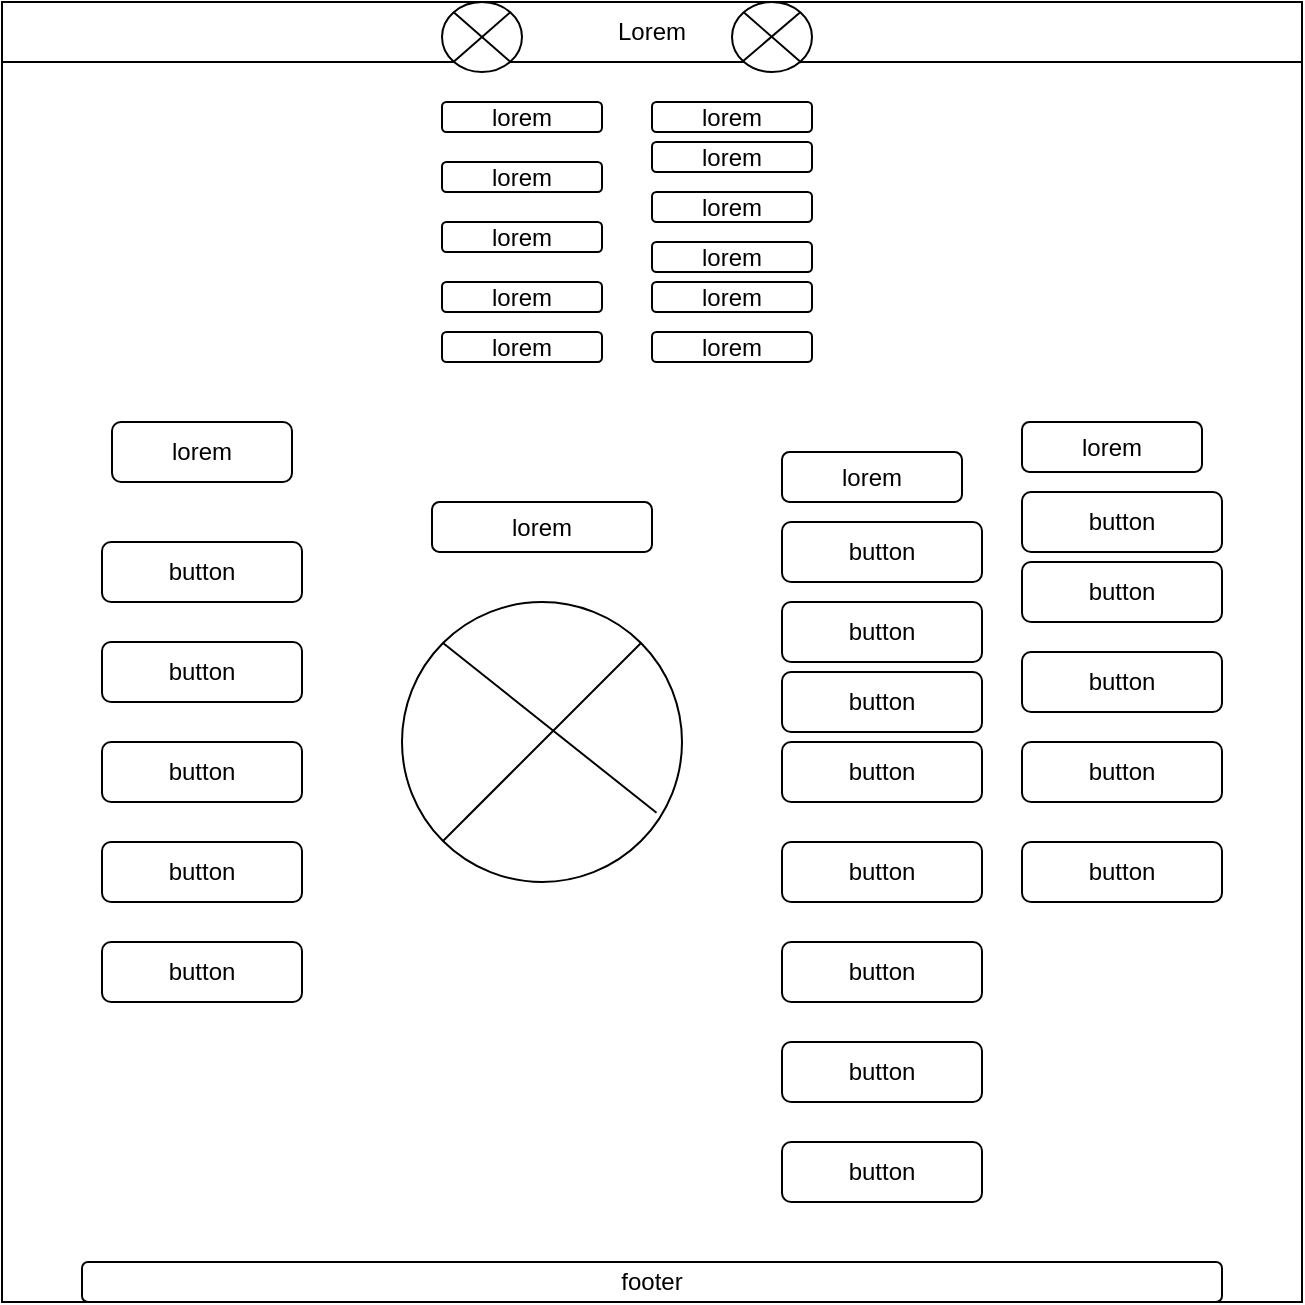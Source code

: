 <mxfile version="26.0.7">
  <diagram name="Page-1" id="p6dFnRLwR0O64pj2zMxW">
    <mxGraphModel dx="1050" dy="621" grid="1" gridSize="10" guides="1" tooltips="1" connect="1" arrows="1" fold="1" page="1" pageScale="1" pageWidth="850" pageHeight="1100" math="0" shadow="0">
      <root>
        <mxCell id="0" />
        <mxCell id="1" parent="0" />
        <mxCell id="haapXU8JdJSd_qIYxCa1-1" value="&lt;span style=&quot;color: rgba(0, 0, 0, 0); font-family: monospace; font-size: 0px; text-align: start; text-wrap: nowrap;&quot;&gt;%3CmxGraphModel%3E%3Croot%3E%3CmxCell%20id%3D%220%22%2F%3E%3CmxCell%20id%3D%221%22%20parent%3D%220%22%2F%3E%3CmxCell%20id%3D%222%22%20value%3D%22lorem%22%20style%3D%22rounded%3D1%3BwhiteSpace%3Dwrap%3Bhtml%3D1%3B%22%20vertex%3D%221%22%20parent%3D%221%22%3E%3CmxGeometry%20x%3D%22470%22%20y%3D%22300%22%20width%3D%22100%22%20height%3D%2230%22%20as%3D%22geometry%22%2F%3E%3C%2FmxCell%3E%3C%2Froot%3E%3C%2FmxGraphModel%3E&lt;/span&gt;&lt;span style=&quot;color: rgba(0, 0, 0, 0); font-family: monospace; font-size: 0px; text-align: start; text-wrap: nowrap;&quot;&gt;%3CmxGraphModel%3E%3Croot%3E%3CmxCell%20id%3D%220%22%2F%3E%3CmxCell%20id%3D%221%22%20parent%3D%220%22%2F%3E%3CmxCell%20id%3D%222%22%20value%3D%22lorem%22%20style%3D%22rounded%3D1%3BwhiteSpace%3Dwrap%3Bhtml%3D1%3B%22%20vertex%3D%221%22%20parent%3D%221%22%3E%3CmxGeometry%20x%3D%22470%22%20y%3D%22300%22%20width%3D%22100%22%20height%3D%2230%22%20as%3D%22geometry%22%2F%3E%3C%2FmxCell%3E%3C%2Froot%3E%3C%2FmxGraphModel%3E&lt;/span&gt;" style="whiteSpace=wrap;html=1;aspect=fixed;" parent="1" vertex="1">
          <mxGeometry x="70" y="40" width="650" height="650" as="geometry" />
        </mxCell>
        <mxCell id="haapXU8JdJSd_qIYxCa1-2" value="" style="ellipse;whiteSpace=wrap;html=1;aspect=fixed;" parent="1" vertex="1">
          <mxGeometry x="270" y="340" width="140" height="140" as="geometry" />
        </mxCell>
        <mxCell id="haapXU8JdJSd_qIYxCa1-3" value="footer" style="rounded=1;whiteSpace=wrap;html=1;" parent="1" vertex="1">
          <mxGeometry x="110" y="670" width="570" height="20" as="geometry" />
        </mxCell>
        <mxCell id="haapXU8JdJSd_qIYxCa1-4" value="button" style="rounded=1;whiteSpace=wrap;html=1;" parent="1" vertex="1">
          <mxGeometry x="460" y="375" width="100" height="30" as="geometry" />
        </mxCell>
        <mxCell id="haapXU8JdJSd_qIYxCa1-12" value="Lorem" style="rounded=0;whiteSpace=wrap;html=1;" parent="1" vertex="1">
          <mxGeometry x="70" y="40" width="650" height="30" as="geometry" />
        </mxCell>
        <mxCell id="OALJ4pV27kW1UMWHQgB1-1" value="button" style="rounded=1;whiteSpace=wrap;html=1;" vertex="1" parent="1">
          <mxGeometry x="460" y="340" width="100" height="30" as="geometry" />
        </mxCell>
        <mxCell id="OALJ4pV27kW1UMWHQgB1-2" value="button" style="rounded=1;whiteSpace=wrap;html=1;" vertex="1" parent="1">
          <mxGeometry x="460" y="410" width="100" height="30" as="geometry" />
        </mxCell>
        <mxCell id="OALJ4pV27kW1UMWHQgB1-3" value="button" style="rounded=1;whiteSpace=wrap;html=1;" vertex="1" parent="1">
          <mxGeometry x="460" y="460" width="100" height="30" as="geometry" />
        </mxCell>
        <mxCell id="OALJ4pV27kW1UMWHQgB1-4" value="button" style="rounded=1;whiteSpace=wrap;html=1;" vertex="1" parent="1">
          <mxGeometry x="460" y="560" width="100" height="30" as="geometry" />
        </mxCell>
        <mxCell id="OALJ4pV27kW1UMWHQgB1-5" value="button" style="rounded=1;whiteSpace=wrap;html=1;" vertex="1" parent="1">
          <mxGeometry x="460" y="610" width="100" height="30" as="geometry" />
        </mxCell>
        <mxCell id="OALJ4pV27kW1UMWHQgB1-7" value="button" style="rounded=1;whiteSpace=wrap;html=1;" vertex="1" parent="1">
          <mxGeometry x="460" y="510" width="100" height="30" as="geometry" />
        </mxCell>
        <mxCell id="OALJ4pV27kW1UMWHQgB1-8" value="button" style="rounded=1;whiteSpace=wrap;html=1;" vertex="1" parent="1">
          <mxGeometry x="460" y="300" width="100" height="30" as="geometry" />
        </mxCell>
        <mxCell id="OALJ4pV27kW1UMWHQgB1-9" value="lorem" style="rounded=1;whiteSpace=wrap;html=1;" vertex="1" parent="1">
          <mxGeometry x="460" y="265" width="90" height="25" as="geometry" />
        </mxCell>
        <mxCell id="OALJ4pV27kW1UMWHQgB1-10" style="edgeStyle=orthogonalEdgeStyle;rounded=0;orthogonalLoop=1;jettySize=auto;html=1;exitX=0.5;exitY=1;exitDx=0;exitDy=0;" edge="1" parent="1" source="haapXU8JdJSd_qIYxCa1-4" target="haapXU8JdJSd_qIYxCa1-4">
          <mxGeometry relative="1" as="geometry" />
        </mxCell>
        <mxCell id="OALJ4pV27kW1UMWHQgB1-11" value="button" style="rounded=1;whiteSpace=wrap;html=1;" vertex="1" parent="1">
          <mxGeometry x="580" y="285" width="100" height="30" as="geometry" />
        </mxCell>
        <mxCell id="OALJ4pV27kW1UMWHQgB1-12" value="button" style="rounded=1;whiteSpace=wrap;html=1;" vertex="1" parent="1">
          <mxGeometry x="580" y="320" width="100" height="30" as="geometry" />
        </mxCell>
        <mxCell id="OALJ4pV27kW1UMWHQgB1-13" value="button" style="rounded=1;whiteSpace=wrap;html=1;" vertex="1" parent="1">
          <mxGeometry x="580" y="365" width="100" height="30" as="geometry" />
        </mxCell>
        <mxCell id="OALJ4pV27kW1UMWHQgB1-14" value="button" style="rounded=1;whiteSpace=wrap;html=1;" vertex="1" parent="1">
          <mxGeometry x="580" y="410" width="100" height="30" as="geometry" />
        </mxCell>
        <mxCell id="OALJ4pV27kW1UMWHQgB1-15" value="button" style="rounded=1;whiteSpace=wrap;html=1;" vertex="1" parent="1">
          <mxGeometry x="580" y="460" width="100" height="30" as="geometry" />
        </mxCell>
        <mxCell id="OALJ4pV27kW1UMWHQgB1-17" value="lorem" style="rounded=1;whiteSpace=wrap;html=1;" vertex="1" parent="1">
          <mxGeometry x="580" y="250" width="90" height="25" as="geometry" />
        </mxCell>
        <mxCell id="OALJ4pV27kW1UMWHQgB1-18" value="button" style="rounded=1;whiteSpace=wrap;html=1;" vertex="1" parent="1">
          <mxGeometry x="120" y="310" width="100" height="30" as="geometry" />
        </mxCell>
        <mxCell id="OALJ4pV27kW1UMWHQgB1-19" value="button" style="rounded=1;whiteSpace=wrap;html=1;" vertex="1" parent="1">
          <mxGeometry x="120" y="360" width="100" height="30" as="geometry" />
        </mxCell>
        <mxCell id="OALJ4pV27kW1UMWHQgB1-20" value="button" style="rounded=1;whiteSpace=wrap;html=1;" vertex="1" parent="1">
          <mxGeometry x="120" y="410" width="100" height="30" as="geometry" />
        </mxCell>
        <mxCell id="OALJ4pV27kW1UMWHQgB1-21" value="button" style="rounded=1;whiteSpace=wrap;html=1;" vertex="1" parent="1">
          <mxGeometry x="120" y="460" width="100" height="30" as="geometry" />
        </mxCell>
        <mxCell id="OALJ4pV27kW1UMWHQgB1-22" value="button" style="rounded=1;whiteSpace=wrap;html=1;" vertex="1" parent="1">
          <mxGeometry x="120" y="510" width="100" height="30" as="geometry" />
        </mxCell>
        <mxCell id="OALJ4pV27kW1UMWHQgB1-23" value="lorem" style="rounded=1;whiteSpace=wrap;html=1;" vertex="1" parent="1">
          <mxGeometry x="125" y="250" width="90" height="30" as="geometry" />
        </mxCell>
        <mxCell id="OALJ4pV27kW1UMWHQgB1-24" value="" style="endArrow=none;html=1;rounded=0;exitX=0;exitY=1;exitDx=0;exitDy=0;entryX=1;entryY=0;entryDx=0;entryDy=0;" edge="1" parent="1" source="haapXU8JdJSd_qIYxCa1-2" target="haapXU8JdJSd_qIYxCa1-2">
          <mxGeometry width="50" height="50" relative="1" as="geometry">
            <mxPoint x="315" y="380" as="sourcePoint" />
            <mxPoint x="365" y="330" as="targetPoint" />
            <Array as="points" />
          </mxGeometry>
        </mxCell>
        <mxCell id="OALJ4pV27kW1UMWHQgB1-25" value="" style="endArrow=none;html=1;rounded=0;exitX=0;exitY=0;exitDx=0;exitDy=0;entryX=0.909;entryY=0.753;entryDx=0;entryDy=0;entryPerimeter=0;" edge="1" parent="1" source="haapXU8JdJSd_qIYxCa1-2" target="haapXU8JdJSd_qIYxCa1-2">
          <mxGeometry width="50" height="50" relative="1" as="geometry">
            <mxPoint x="280" y="394" as="sourcePoint" />
            <mxPoint x="378" y="296" as="targetPoint" />
            <Array as="points" />
          </mxGeometry>
        </mxCell>
        <mxCell id="OALJ4pV27kW1UMWHQgB1-26" value="lorem" style="rounded=1;whiteSpace=wrap;html=1;" vertex="1" parent="1">
          <mxGeometry x="285" y="290" width="110" height="25" as="geometry" />
        </mxCell>
        <mxCell id="OALJ4pV27kW1UMWHQgB1-28" value="lorem" style="rounded=1;whiteSpace=wrap;html=1;" vertex="1" parent="1">
          <mxGeometry x="290" y="120" width="80" height="15" as="geometry" />
        </mxCell>
        <mxCell id="OALJ4pV27kW1UMWHQgB1-33" value="lorem" style="rounded=1;whiteSpace=wrap;html=1;" vertex="1" parent="1">
          <mxGeometry x="290" y="150" width="80" height="15" as="geometry" />
        </mxCell>
        <mxCell id="OALJ4pV27kW1UMWHQgB1-34" value="lorem" style="rounded=1;whiteSpace=wrap;html=1;" vertex="1" parent="1">
          <mxGeometry x="290" y="205" width="80" height="15" as="geometry" />
        </mxCell>
        <mxCell id="OALJ4pV27kW1UMWHQgB1-35" value="lorem" style="rounded=1;whiteSpace=wrap;html=1;" vertex="1" parent="1">
          <mxGeometry x="290" y="180" width="80" height="15" as="geometry" />
        </mxCell>
        <mxCell id="OALJ4pV27kW1UMWHQgB1-36" value="lorem" style="rounded=1;whiteSpace=wrap;html=1;" vertex="1" parent="1">
          <mxGeometry x="290" y="90" width="80" height="15" as="geometry" />
        </mxCell>
        <mxCell id="OALJ4pV27kW1UMWHQgB1-37" value="lorem" style="rounded=1;whiteSpace=wrap;html=1;" vertex="1" parent="1">
          <mxGeometry x="395" y="160" width="80" height="15" as="geometry" />
        </mxCell>
        <mxCell id="OALJ4pV27kW1UMWHQgB1-38" value="lorem" style="rounded=1;whiteSpace=wrap;html=1;" vertex="1" parent="1">
          <mxGeometry x="395" y="180" width="80" height="15" as="geometry" />
        </mxCell>
        <mxCell id="OALJ4pV27kW1UMWHQgB1-39" value="lorem" style="rounded=1;whiteSpace=wrap;html=1;" vertex="1" parent="1">
          <mxGeometry x="395" y="205" width="80" height="15" as="geometry" />
        </mxCell>
        <mxCell id="OALJ4pV27kW1UMWHQgB1-44" style="edgeStyle=orthogonalEdgeStyle;rounded=0;orthogonalLoop=1;jettySize=auto;html=1;exitX=0.5;exitY=1;exitDx=0;exitDy=0;" edge="1" parent="1" source="haapXU8JdJSd_qIYxCa1-4" target="haapXU8JdJSd_qIYxCa1-4">
          <mxGeometry relative="1" as="geometry" />
        </mxCell>
        <mxCell id="OALJ4pV27kW1UMWHQgB1-50" value="lorem" style="rounded=1;whiteSpace=wrap;html=1;" vertex="1" parent="1">
          <mxGeometry x="395" y="90" width="80" height="15" as="geometry" />
        </mxCell>
        <mxCell id="OALJ4pV27kW1UMWHQgB1-51" value="lorem" style="rounded=1;whiteSpace=wrap;html=1;" vertex="1" parent="1">
          <mxGeometry x="395" y="135" width="80" height="15" as="geometry" />
        </mxCell>
        <mxCell id="OALJ4pV27kW1UMWHQgB1-52" value="lorem" style="rounded=1;whiteSpace=wrap;html=1;" vertex="1" parent="1">
          <mxGeometry x="395" y="110" width="80" height="15" as="geometry" />
        </mxCell>
        <mxCell id="OALJ4pV27kW1UMWHQgB1-54" value="" style="ellipse;whiteSpace=wrap;html=1;" vertex="1" parent="1">
          <mxGeometry x="290" y="40" width="40" height="35" as="geometry" />
        </mxCell>
        <mxCell id="OALJ4pV27kW1UMWHQgB1-55" value="" style="ellipse;whiteSpace=wrap;html=1;" vertex="1" parent="1">
          <mxGeometry x="435" y="40" width="40" height="35" as="geometry" />
        </mxCell>
        <mxCell id="OALJ4pV27kW1UMWHQgB1-56" value="" style="endArrow=none;html=1;rounded=0;entryX=1;entryY=0;entryDx=0;entryDy=0;" edge="1" parent="1" target="OALJ4pV27kW1UMWHQgB1-55">
          <mxGeometry width="50" height="50" relative="1" as="geometry">
            <mxPoint x="440" y="70" as="sourcePoint" />
            <mxPoint x="475" y="32.5" as="targetPoint" />
          </mxGeometry>
        </mxCell>
        <mxCell id="OALJ4pV27kW1UMWHQgB1-57" value="" style="endArrow=none;html=1;rounded=0;entryX=0;entryY=0;entryDx=0;entryDy=0;exitX=0.615;exitY=1.013;exitDx=0;exitDy=0;exitPerimeter=0;" edge="1" parent="1" source="haapXU8JdJSd_qIYxCa1-12" target="OALJ4pV27kW1UMWHQgB1-55">
          <mxGeometry width="50" height="50" relative="1" as="geometry">
            <mxPoint x="400" y="290" as="sourcePoint" />
            <mxPoint x="450" y="240" as="targetPoint" />
          </mxGeometry>
        </mxCell>
        <mxCell id="OALJ4pV27kW1UMWHQgB1-58" value="" style="endArrow=none;html=1;rounded=0;entryX=0;entryY=0;entryDx=0;entryDy=0;exitX=1;exitY=1;exitDx=0;exitDy=0;" edge="1" parent="1" source="OALJ4pV27kW1UMWHQgB1-54" target="OALJ4pV27kW1UMWHQgB1-54">
          <mxGeometry width="50" height="50" relative="1" as="geometry">
            <mxPoint x="400" y="290" as="sourcePoint" />
            <mxPoint x="450" y="240" as="targetPoint" />
          </mxGeometry>
        </mxCell>
        <mxCell id="OALJ4pV27kW1UMWHQgB1-59" value="" style="endArrow=none;html=1;rounded=0;entryX=1;entryY=0;entryDx=0;entryDy=0;exitX=0;exitY=1;exitDx=0;exitDy=0;" edge="1" parent="1" source="OALJ4pV27kW1UMWHQgB1-54" target="OALJ4pV27kW1UMWHQgB1-54">
          <mxGeometry width="50" height="50" relative="1" as="geometry">
            <mxPoint x="400" y="290" as="sourcePoint" />
            <mxPoint x="450" y="240" as="targetPoint" />
          </mxGeometry>
        </mxCell>
      </root>
    </mxGraphModel>
  </diagram>
</mxfile>
